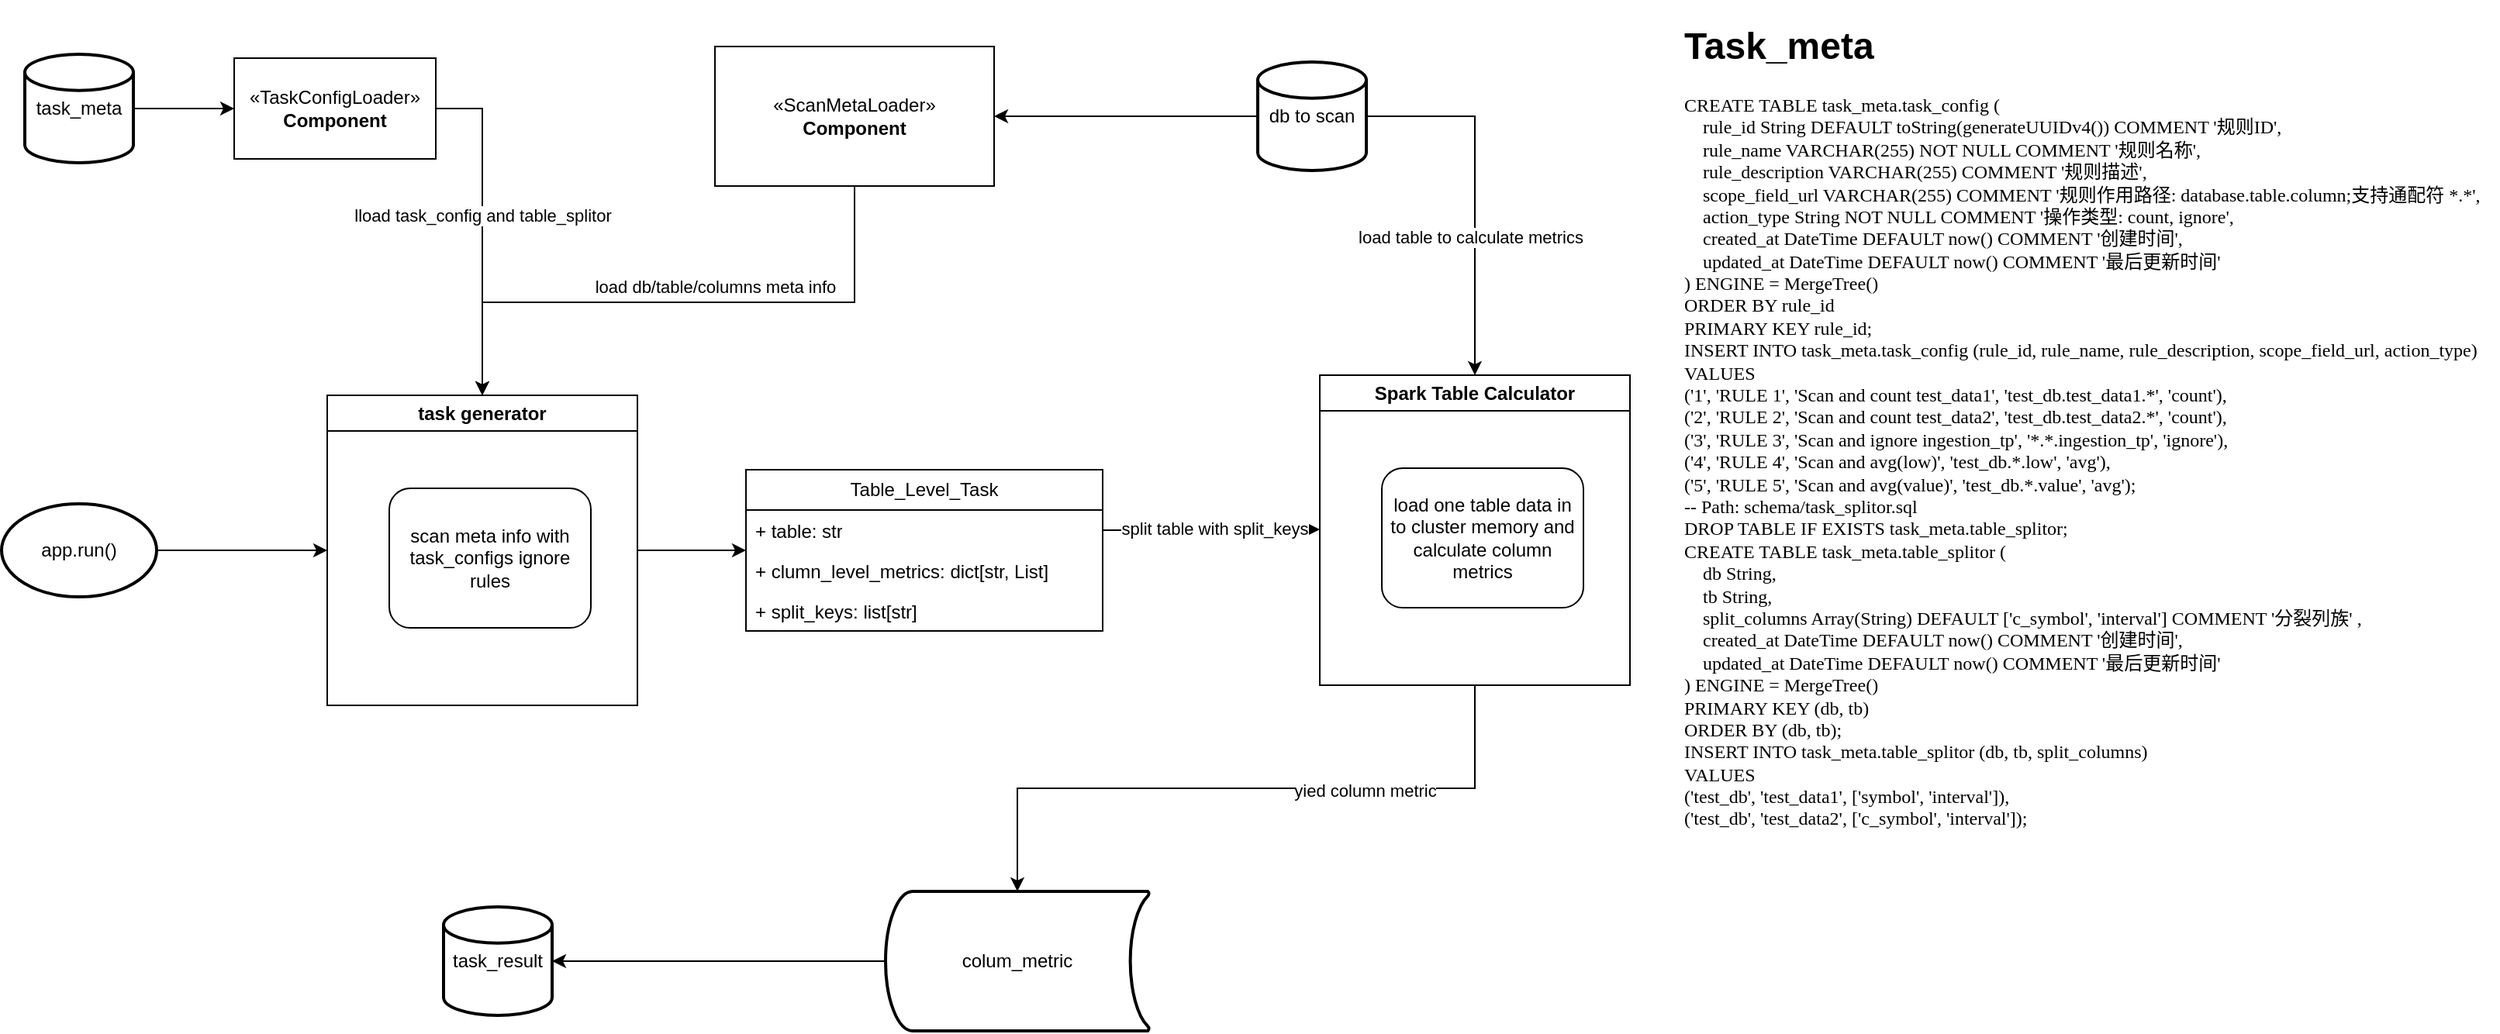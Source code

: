 <mxfile version="22.1.5" type="github">
  <diagram id="C5RBs43oDa-KdzZeNtuy" name="Page-1">
    <mxGraphModel dx="1467" dy="800" grid="1" gridSize="10" guides="1" tooltips="1" connect="1" arrows="1" fold="1" page="1" pageScale="1" pageWidth="1654" pageHeight="2336" math="0" shadow="0">
      <root>
        <mxCell id="WIyWlLk6GJQsqaUBKTNV-0" />
        <mxCell id="WIyWlLk6GJQsqaUBKTNV-1" parent="WIyWlLk6GJQsqaUBKTNV-0" />
        <mxCell id="-YLz3ERWtDPP97lk-IGL-17" style="edgeStyle=orthogonalEdgeStyle;rounded=0;orthogonalLoop=1;jettySize=auto;html=1;exitX=1;exitY=0.5;exitDx=0;exitDy=0;exitPerimeter=0;entryX=0;entryY=0.5;entryDx=0;entryDy=0;" edge="1" parent="WIyWlLk6GJQsqaUBKTNV-1" source="-YLz3ERWtDPP97lk-IGL-0" target="-YLz3ERWtDPP97lk-IGL-15">
          <mxGeometry relative="1" as="geometry" />
        </mxCell>
        <mxCell id="-YLz3ERWtDPP97lk-IGL-0" value="task_meta" style="strokeWidth=2;html=1;shape=mxgraph.flowchart.database;whiteSpace=wrap;" vertex="1" parent="WIyWlLk6GJQsqaUBKTNV-1">
          <mxGeometry x="55" y="70" width="70" height="70" as="geometry" />
        </mxCell>
        <mxCell id="-YLz3ERWtDPP97lk-IGL-26" style="edgeStyle=orthogonalEdgeStyle;rounded=0;orthogonalLoop=1;jettySize=auto;html=1;exitX=0;exitY=0.5;exitDx=0;exitDy=0;exitPerimeter=0;entryX=1;entryY=0.5;entryDx=0;entryDy=0;" edge="1" parent="WIyWlLk6GJQsqaUBKTNV-1" source="-YLz3ERWtDPP97lk-IGL-1" target="-YLz3ERWtDPP97lk-IGL-21">
          <mxGeometry relative="1" as="geometry" />
        </mxCell>
        <mxCell id="-YLz3ERWtDPP97lk-IGL-45" style="edgeStyle=orthogonalEdgeStyle;rounded=0;orthogonalLoop=1;jettySize=auto;html=1;exitX=1;exitY=0.5;exitDx=0;exitDy=0;exitPerimeter=0;entryX=0.5;entryY=0;entryDx=0;entryDy=0;" edge="1" parent="WIyWlLk6GJQsqaUBKTNV-1" source="-YLz3ERWtDPP97lk-IGL-1" target="-YLz3ERWtDPP97lk-IGL-43">
          <mxGeometry relative="1" as="geometry" />
        </mxCell>
        <mxCell id="-YLz3ERWtDPP97lk-IGL-53" value="load table to calculate metrics" style="edgeLabel;html=1;align=center;verticalAlign=middle;resizable=0;points=[];" vertex="1" connectable="0" parent="-YLz3ERWtDPP97lk-IGL-45">
          <mxGeometry x="0.243" y="-3" relative="1" as="geometry">
            <mxPoint as="offset" />
          </mxGeometry>
        </mxCell>
        <mxCell id="-YLz3ERWtDPP97lk-IGL-1" value="db to scan" style="strokeWidth=2;html=1;shape=mxgraph.flowchart.database;whiteSpace=wrap;" vertex="1" parent="WIyWlLk6GJQsqaUBKTNV-1">
          <mxGeometry x="850" y="75" width="70" height="70" as="geometry" />
        </mxCell>
        <mxCell id="-YLz3ERWtDPP97lk-IGL-2" value="task_result" style="strokeWidth=2;html=1;shape=mxgraph.flowchart.database;whiteSpace=wrap;" vertex="1" parent="WIyWlLk6GJQsqaUBKTNV-1">
          <mxGeometry x="325" y="620" width="70" height="70" as="geometry" />
        </mxCell>
        <mxCell id="-YLz3ERWtDPP97lk-IGL-4" style="edgeStyle=orthogonalEdgeStyle;rounded=0;orthogonalLoop=1;jettySize=auto;html=1;exitX=1;exitY=0.5;exitDx=0;exitDy=0;exitPerimeter=0;entryX=0;entryY=0.5;entryDx=0;entryDy=0;" edge="1" parent="WIyWlLk6GJQsqaUBKTNV-1" source="-YLz3ERWtDPP97lk-IGL-3" target="-YLz3ERWtDPP97lk-IGL-5">
          <mxGeometry relative="1" as="geometry">
            <mxPoint x="240" y="330" as="targetPoint" />
          </mxGeometry>
        </mxCell>
        <mxCell id="-YLz3ERWtDPP97lk-IGL-3" value="app.run()" style="strokeWidth=2;html=1;shape=mxgraph.flowchart.start_1;whiteSpace=wrap;" vertex="1" parent="WIyWlLk6GJQsqaUBKTNV-1">
          <mxGeometry x="40" y="360" width="100" height="60" as="geometry" />
        </mxCell>
        <mxCell id="-YLz3ERWtDPP97lk-IGL-52" style="edgeStyle=orthogonalEdgeStyle;rounded=0;orthogonalLoop=1;jettySize=auto;html=1;exitX=1;exitY=0.5;exitDx=0;exitDy=0;entryX=0;entryY=0.5;entryDx=0;entryDy=0;" edge="1" parent="WIyWlLk6GJQsqaUBKTNV-1" source="-YLz3ERWtDPP97lk-IGL-5" target="-YLz3ERWtDPP97lk-IGL-33">
          <mxGeometry relative="1" as="geometry" />
        </mxCell>
        <mxCell id="-YLz3ERWtDPP97lk-IGL-5" value="task generator" style="swimlane;whiteSpace=wrap;html=1;" vertex="1" parent="WIyWlLk6GJQsqaUBKTNV-1">
          <mxGeometry x="250" y="290" width="200" height="200" as="geometry" />
        </mxCell>
        <mxCell id="-YLz3ERWtDPP97lk-IGL-10" value="scan meta info with task_configs ignore rules" style="rounded=1;whiteSpace=wrap;html=1;" vertex="1" parent="-YLz3ERWtDPP97lk-IGL-5">
          <mxGeometry x="40" y="60" width="130" height="90" as="geometry" />
        </mxCell>
        <mxCell id="-YLz3ERWtDPP97lk-IGL-18" style="edgeStyle=orthogonalEdgeStyle;rounded=0;orthogonalLoop=1;jettySize=auto;html=1;exitX=1;exitY=0.5;exitDx=0;exitDy=0;" edge="1" parent="WIyWlLk6GJQsqaUBKTNV-1" source="-YLz3ERWtDPP97lk-IGL-15" target="-YLz3ERWtDPP97lk-IGL-5">
          <mxGeometry relative="1" as="geometry" />
        </mxCell>
        <mxCell id="-YLz3ERWtDPP97lk-IGL-20" value="lload task_config and table_splitor" style="edgeLabel;html=1;align=center;verticalAlign=middle;resizable=0;points=[];" vertex="1" connectable="0" parent="-YLz3ERWtDPP97lk-IGL-18">
          <mxGeometry x="-0.081" relative="1" as="geometry">
            <mxPoint as="offset" />
          </mxGeometry>
        </mxCell>
        <mxCell id="-YLz3ERWtDPP97lk-IGL-15" value="«TaskConfigLoader»&lt;br&gt;&lt;b&gt;Component&lt;/b&gt;" style="html=1;dropTarget=0;whiteSpace=wrap;" vertex="1" parent="WIyWlLk6GJQsqaUBKTNV-1">
          <mxGeometry x="190" y="72.5" width="130" height="65" as="geometry" />
        </mxCell>
        <mxCell id="-YLz3ERWtDPP97lk-IGL-23" style="edgeStyle=orthogonalEdgeStyle;rounded=0;orthogonalLoop=1;jettySize=auto;html=1;exitX=0.5;exitY=1;exitDx=0;exitDy=0;entryX=0.5;entryY=0;entryDx=0;entryDy=0;" edge="1" parent="WIyWlLk6GJQsqaUBKTNV-1" source="-YLz3ERWtDPP97lk-IGL-21" target="-YLz3ERWtDPP97lk-IGL-5">
          <mxGeometry relative="1" as="geometry">
            <Array as="points">
              <mxPoint x="590" y="230" />
              <mxPoint x="350" y="230" />
            </Array>
          </mxGeometry>
        </mxCell>
        <mxCell id="-YLz3ERWtDPP97lk-IGL-24" value="load db/table/columns meta info" style="edgeLabel;html=1;align=center;verticalAlign=middle;resizable=0;points=[];" vertex="1" connectable="0" parent="-YLz3ERWtDPP97lk-IGL-23">
          <mxGeometry x="-0.131" y="-1" relative="1" as="geometry">
            <mxPoint x="-2" y="-9" as="offset" />
          </mxGeometry>
        </mxCell>
        <mxCell id="-YLz3ERWtDPP97lk-IGL-21" value="«ScanMetaLoader»&lt;br&gt;&lt;b&gt;Component&lt;/b&gt;" style="html=1;dropTarget=0;whiteSpace=wrap;" vertex="1" parent="WIyWlLk6GJQsqaUBKTNV-1">
          <mxGeometry x="500" y="65" width="180" height="90" as="geometry" />
        </mxCell>
        <mxCell id="-YLz3ERWtDPP97lk-IGL-33" value="Table_Level_Task" style="swimlane;fontStyle=0;childLayout=stackLayout;horizontal=1;startSize=26;fillColor=none;horizontalStack=0;resizeParent=1;resizeParentMax=0;resizeLast=0;collapsible=1;marginBottom=0;whiteSpace=wrap;html=1;" vertex="1" parent="WIyWlLk6GJQsqaUBKTNV-1">
          <mxGeometry x="520" y="338" width="230" height="104" as="geometry" />
        </mxCell>
        <mxCell id="-YLz3ERWtDPP97lk-IGL-35" value="+ table: str" style="text;strokeColor=none;fillColor=none;align=left;verticalAlign=top;spacingLeft=4;spacingRight=4;overflow=hidden;rotatable=0;points=[[0,0.5],[1,0.5]];portConstraint=eastwest;whiteSpace=wrap;html=1;" vertex="1" parent="-YLz3ERWtDPP97lk-IGL-33">
          <mxGeometry y="26" width="230" height="26" as="geometry" />
        </mxCell>
        <mxCell id="-YLz3ERWtDPP97lk-IGL-38" value="+ clumn_level_metrics: dict[str, List]" style="text;strokeColor=none;fillColor=none;align=left;verticalAlign=top;spacingLeft=4;spacingRight=4;overflow=hidden;rotatable=0;points=[[0,0.5],[1,0.5]];portConstraint=eastwest;whiteSpace=wrap;html=1;" vertex="1" parent="-YLz3ERWtDPP97lk-IGL-33">
          <mxGeometry y="52" width="230" height="26" as="geometry" />
        </mxCell>
        <mxCell id="-YLz3ERWtDPP97lk-IGL-36" value="+ split_keys: list[str]" style="text;strokeColor=none;fillColor=none;align=left;verticalAlign=top;spacingLeft=4;spacingRight=4;overflow=hidden;rotatable=0;points=[[0,0.5],[1,0.5]];portConstraint=eastwest;whiteSpace=wrap;html=1;" vertex="1" parent="-YLz3ERWtDPP97lk-IGL-33">
          <mxGeometry y="78" width="230" height="26" as="geometry" />
        </mxCell>
        <mxCell id="-YLz3ERWtDPP97lk-IGL-49" style="edgeStyle=orthogonalEdgeStyle;rounded=0;orthogonalLoop=1;jettySize=auto;html=1;exitX=0.5;exitY=1;exitDx=0;exitDy=0;" edge="1" parent="WIyWlLk6GJQsqaUBKTNV-1" source="-YLz3ERWtDPP97lk-IGL-43" target="-YLz3ERWtDPP97lk-IGL-47">
          <mxGeometry relative="1" as="geometry" />
        </mxCell>
        <mxCell id="-YLz3ERWtDPP97lk-IGL-54" value="yied column metric" style="edgeLabel;html=1;align=center;verticalAlign=middle;resizable=0;points=[];" vertex="1" connectable="0" parent="-YLz3ERWtDPP97lk-IGL-49">
          <mxGeometry x="-0.351" y="1" relative="1" as="geometry">
            <mxPoint x="1" as="offset" />
          </mxGeometry>
        </mxCell>
        <mxCell id="-YLz3ERWtDPP97lk-IGL-43" value="Spark Table Calculator" style="swimlane;whiteSpace=wrap;html=1;" vertex="1" parent="WIyWlLk6GJQsqaUBKTNV-1">
          <mxGeometry x="890" y="277" width="200" height="200" as="geometry" />
        </mxCell>
        <mxCell id="-YLz3ERWtDPP97lk-IGL-44" value="load one table data in to cluster memory and calculate column metrics" style="rounded=1;whiteSpace=wrap;html=1;" vertex="1" parent="-YLz3ERWtDPP97lk-IGL-43">
          <mxGeometry x="40" y="60" width="130" height="90" as="geometry" />
        </mxCell>
        <mxCell id="-YLz3ERWtDPP97lk-IGL-47" value="colum_metric" style="strokeWidth=2;html=1;shape=mxgraph.flowchart.stored_data;whiteSpace=wrap;" vertex="1" parent="WIyWlLk6GJQsqaUBKTNV-1">
          <mxGeometry x="610" y="610" width="170" height="90" as="geometry" />
        </mxCell>
        <mxCell id="-YLz3ERWtDPP97lk-IGL-50" style="edgeStyle=orthogonalEdgeStyle;rounded=0;orthogonalLoop=1;jettySize=auto;html=1;exitX=0;exitY=0.5;exitDx=0;exitDy=0;exitPerimeter=0;entryX=1;entryY=0.5;entryDx=0;entryDy=0;entryPerimeter=0;" edge="1" parent="WIyWlLk6GJQsqaUBKTNV-1" source="-YLz3ERWtDPP97lk-IGL-47" target="-YLz3ERWtDPP97lk-IGL-2">
          <mxGeometry relative="1" as="geometry" />
        </mxCell>
        <mxCell id="-YLz3ERWtDPP97lk-IGL-56" style="edgeStyle=orthogonalEdgeStyle;rounded=0;orthogonalLoop=1;jettySize=auto;html=1;exitX=1;exitY=0.5;exitDx=0;exitDy=0;" edge="1" parent="WIyWlLk6GJQsqaUBKTNV-1" source="-YLz3ERWtDPP97lk-IGL-35">
          <mxGeometry relative="1" as="geometry">
            <mxPoint x="890" y="376.5" as="targetPoint" />
            <mxPoint x="800" y="377" as="sourcePoint" />
          </mxGeometry>
        </mxCell>
        <mxCell id="-YLz3ERWtDPP97lk-IGL-57" value="split table with split_keys" style="edgeLabel;html=1;align=center;verticalAlign=middle;resizable=0;points=[];" vertex="1" connectable="0" parent="-YLz3ERWtDPP97lk-IGL-56">
          <mxGeometry x="0.029" y="1" relative="1" as="geometry">
            <mxPoint as="offset" />
          </mxGeometry>
        </mxCell>
        <mxCell id="-YLz3ERWtDPP97lk-IGL-61" value="&lt;h1&gt;Task_meta&lt;/h1&gt;&lt;pre style=&quot;&quot;&gt;&lt;font style=&quot;font-size: 12px;&quot; face=&quot;Georgia&quot;&gt;CREATE TABLE task_meta.task_config (&lt;br&gt;&lt;/font&gt;&lt;font style=&quot;font-size: 12px;&quot; face=&quot;Georgia&quot;&gt;&amp;nbsp; &amp;nbsp; rule_id String DEFAULT toString(generateUUIDv4()) COMMENT &#39;规则ID&#39;,&lt;br&gt;&lt;/font&gt;&lt;font style=&quot;font-size: 12px;&quot; face=&quot;Georgia&quot;&gt;&amp;nbsp; &amp;nbsp; rule_name VARCHAR(255) NOT NULL COMMENT &#39;规则名称&#39;,&lt;br&gt;&lt;/font&gt;&lt;font style=&quot;font-size: 12px;&quot; face=&quot;Georgia&quot;&gt;&amp;nbsp; &amp;nbsp; rule_description VARCHAR(255) COMMENT &#39;规则描述&#39;,&lt;br&gt;&lt;/font&gt;&lt;font style=&quot;font-size: 12px;&quot; face=&quot;Georgia&quot;&gt;&amp;nbsp; &amp;nbsp; scope_field_url VARCHAR(255) COMMENT &#39;规则作用路径: database.table.column;支持通配符 *.*&#39;,&lt;br&gt;&lt;/font&gt;&lt;font style=&quot;font-size: 12px;&quot; face=&quot;Georgia&quot;&gt;&amp;nbsp; &amp;nbsp; action_type String NOT NULL COMMENT &#39;操作类型: count, ignore&#39;,&lt;br&gt;&lt;/font&gt;&lt;font style=&quot;font-size: 12px;&quot; face=&quot;Georgia&quot;&gt;&amp;nbsp; &amp;nbsp; created_at DateTime DEFAULT now() COMMENT &#39;创建时间&#39;,&lt;br&gt;&lt;/font&gt;&lt;font style=&quot;font-size: 12px;&quot; face=&quot;Georgia&quot;&gt;&amp;nbsp; &amp;nbsp; updated_at DateTime DEFAULT now() COMMENT &#39;最后更新时间&#39;&lt;br&gt;&lt;/font&gt;&lt;font style=&quot;font-size: 12px;&quot; face=&quot;Georgia&quot;&gt;) ENGINE = MergeTree()&lt;br&gt;&lt;/font&gt;&lt;font style=&quot;font-size: 12px;&quot; face=&quot;Georgia&quot;&gt;ORDER BY rule_id&lt;br&gt;&lt;/font&gt;&lt;font style=&quot;font-size: 12px;&quot; face=&quot;Georgia&quot;&gt;PRIMARY KEY rule_id;&lt;br&gt;&lt;/font&gt;&lt;font style=&quot;font-size: 12px;&quot; face=&quot;Georgia&quot;&gt;INSERT INTO task_meta.task_config (rule_id, rule_name, rule_description, scope_field_url, action_type)&lt;br&gt;&lt;/font&gt;&lt;font style=&quot;font-size: 12px;&quot; face=&quot;Georgia&quot;&gt;VALUES&amp;nbsp;&lt;br&gt;&lt;/font&gt;&lt;font style=&quot;font-size: 12px;&quot; face=&quot;Georgia&quot;&gt;(&#39;1&#39;, &#39;RULE 1&#39;, &#39;Scan and count test_data1&#39;, &#39;test_db.test_data1.*&#39;, &#39;count&#39;),&lt;br&gt;&lt;/font&gt;&lt;font style=&quot;font-size: 12px;&quot; face=&quot;Georgia&quot;&gt;(&#39;2&#39;, &#39;RULE 2&#39;, &#39;Scan and count test_data2&#39;, &#39;test_db.test_data2.*&#39;, &#39;count&#39;),&lt;br&gt;&lt;/font&gt;&lt;font style=&quot;font-size: 12px;&quot; face=&quot;Georgia&quot;&gt;(&#39;3&#39;, &#39;RULE 3&#39;, &#39;Scan and ignore ingestion_tp&#39;, &#39;*.*.ingestion_tp&#39;, &#39;ignore&#39;),&lt;br&gt;&lt;/font&gt;&lt;font style=&quot;font-size: 12px;&quot; face=&quot;Georgia&quot;&gt;(&#39;4&#39;, &#39;RULE 4&#39;, &#39;Scan and avg(low)&#39;, &#39;test_db.*.low&#39;, &#39;avg&#39;),&lt;br&gt;&lt;/font&gt;&lt;font style=&quot;font-size: 12px;&quot; face=&quot;Georgia&quot;&gt;(&#39;5&#39;, &#39;RULE 5&#39;, &#39;Scan and avg(value)&#39;, &#39;test_db.*.value&#39;, &#39;avg&#39;);&lt;br&gt;&lt;/font&gt;&lt;font style=&quot;font-size: 12px;&quot; face=&quot;Georgia&quot;&gt;-- Path: schema/task_splitor.sql&lt;br&gt;&lt;/font&gt;&lt;font style=&quot;font-size: 12px;&quot; face=&quot;Georgia&quot;&gt;DROP TABLE IF EXISTS task_meta.table_splitor;&lt;br&gt;&lt;/font&gt;&lt;font style=&quot;font-size: 12px;&quot; face=&quot;Georgia&quot;&gt;CREATE TABLE task_meta.table_splitor (&lt;br&gt;&lt;/font&gt;&lt;font style=&quot;font-size: 12px;&quot; face=&quot;Georgia&quot;&gt;&amp;nbsp; &amp;nbsp; db String,&lt;br&gt;&lt;/font&gt;&lt;font style=&quot;font-size: 12px;&quot; face=&quot;Georgia&quot;&gt;&amp;nbsp; &amp;nbsp; tb String,&lt;br&gt;&lt;/font&gt;&lt;font style=&quot;font-size: 12px;&quot; face=&quot;Georgia&quot;&gt;&amp;nbsp; &amp;nbsp; split_columns Array(String) DEFAULT [&#39;c_symbol&#39;, &#39;interval&#39;] COMMENT &#39;分裂列族&#39; ,&lt;br&gt;&lt;/font&gt;&lt;font style=&quot;font-size: 12px;&quot; face=&quot;Georgia&quot;&gt;&amp;nbsp; &amp;nbsp; created_at DateTime DEFAULT now() COMMENT &#39;创建时间&#39;,&lt;br&gt;&lt;/font&gt;&lt;font style=&quot;font-size: 12px;&quot; face=&quot;Georgia&quot;&gt;&amp;nbsp; &amp;nbsp; updated_at DateTime DEFAULT now() COMMENT &#39;最后更新时间&#39;&lt;br&gt;&lt;/font&gt;&lt;font style=&quot;font-size: 12px;&quot; face=&quot;Georgia&quot;&gt;) ENGINE = MergeTree()&lt;br&gt;&lt;/font&gt;&lt;font style=&quot;font-size: 12px;&quot; face=&quot;Georgia&quot;&gt;PRIMARY KEY (db, tb)&lt;br&gt;&lt;/font&gt;&lt;font style=&quot;font-size: 12px;&quot; face=&quot;Georgia&quot;&gt;ORDER BY (db, tb);&lt;br&gt;&lt;/font&gt;&lt;font style=&quot;font-size: 12px;&quot; face=&quot;Georgia&quot;&gt;INSERT INTO task_meta.table_splitor (db, tb, split_columns)&lt;br&gt;&lt;/font&gt;&lt;font style=&quot;font-size: 12px;&quot; face=&quot;Georgia&quot;&gt;VALUES&amp;nbsp;&lt;br&gt;&lt;/font&gt;&lt;font style=&quot;font-size: 12px;&quot; face=&quot;Georgia&quot;&gt;(&#39;test_db&#39;, &#39;test_data1&#39;, [&#39;symbol&#39;, &#39;interval&#39;]),&lt;br&gt;&lt;/font&gt;&lt;font style=&quot;font-size: 12px;&quot; face=&quot;Georgia&quot;&gt;(&#39;test_db&#39;, &#39;test_data2&#39;, [&#39;c_symbol&#39;, &#39;interval&#39;]);&lt;/font&gt;&lt;/pre&gt;" style="text;html=1;strokeColor=none;fillColor=none;spacing=5;spacingTop=-20;whiteSpace=wrap;overflow=hidden;rounded=0;" vertex="1" parent="WIyWlLk6GJQsqaUBKTNV-1">
          <mxGeometry x="1120" y="45" width="530" height="545" as="geometry" />
        </mxCell>
      </root>
    </mxGraphModel>
  </diagram>
</mxfile>
